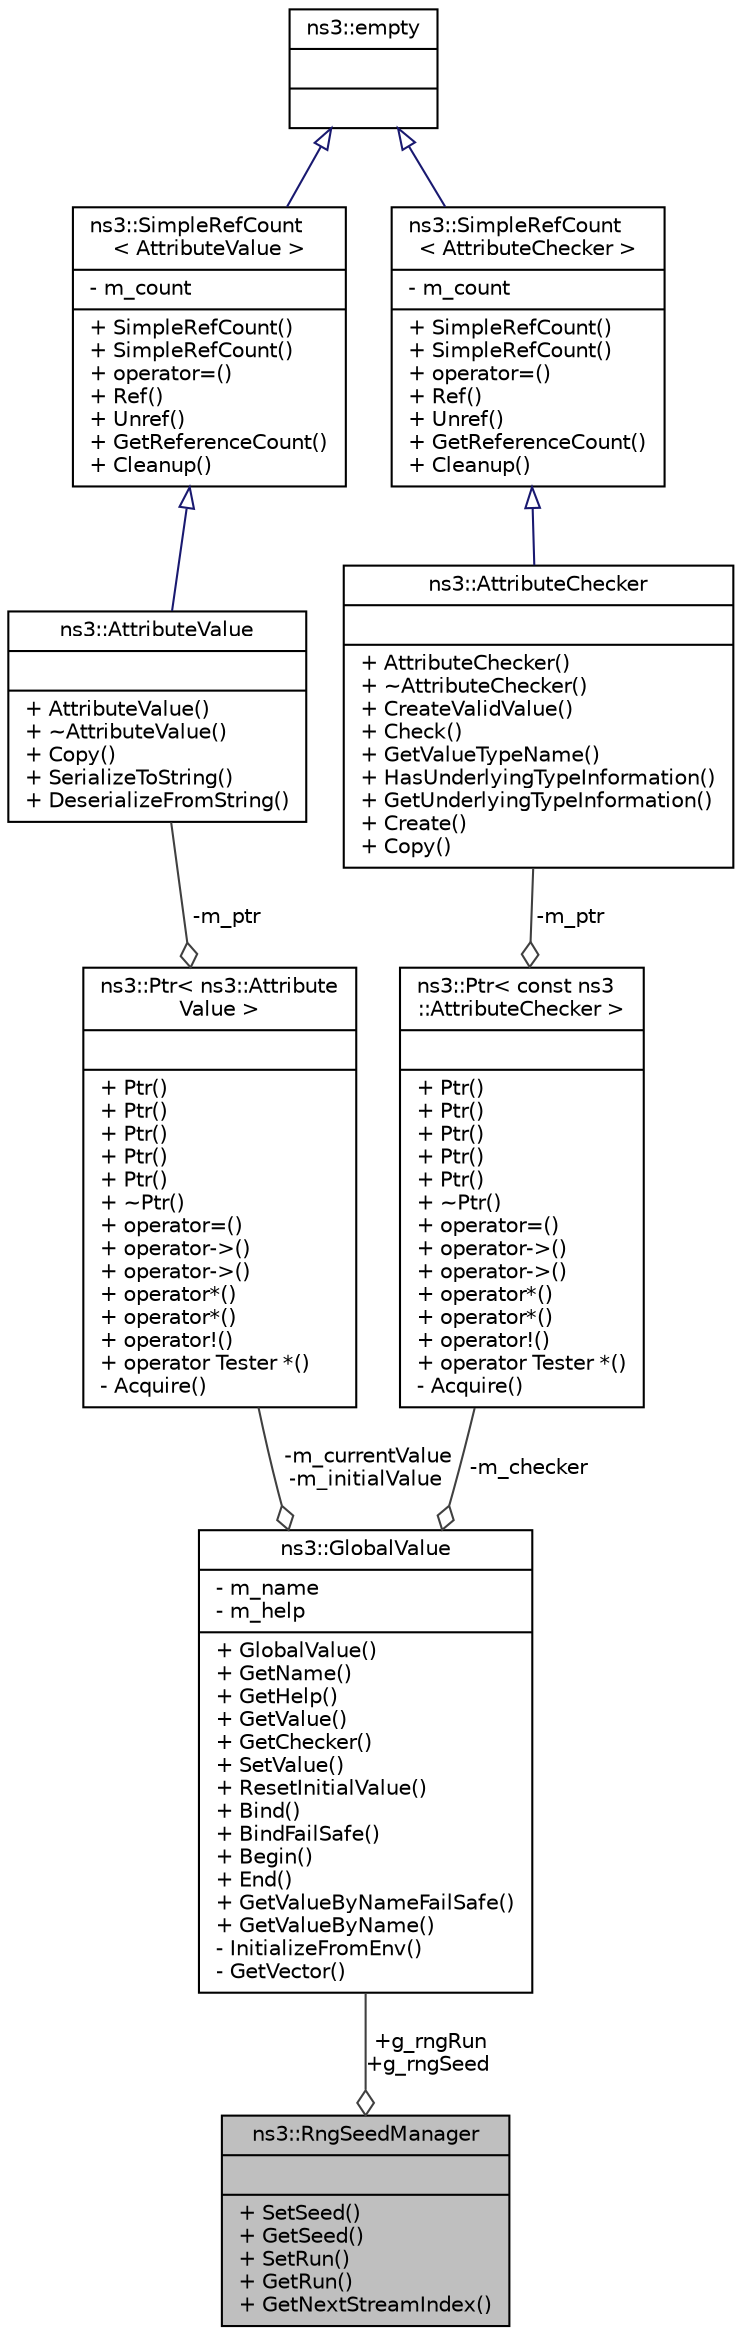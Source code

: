 digraph "ns3::RngSeedManager"
{
  edge [fontname="Helvetica",fontsize="10",labelfontname="Helvetica",labelfontsize="10"];
  node [fontname="Helvetica",fontsize="10",shape=record];
  Node1 [label="{ns3::RngSeedManager\n||+ SetSeed()\l+ GetSeed()\l+ SetRun()\l+ GetRun()\l+ GetNextStreamIndex()\l}",height=0.2,width=0.4,color="black", fillcolor="grey75", style="filled", fontcolor="black"];
  Node2 -> Node1 [color="grey25",fontsize="10",style="solid",label=" +g_rngRun\n+g_rngSeed" ,arrowhead="odiamond"];
  Node2 [label="{ns3::GlobalValue\n|- m_name\l- m_help\l|+ GlobalValue()\l+ GetName()\l+ GetHelp()\l+ GetValue()\l+ GetChecker()\l+ SetValue()\l+ ResetInitialValue()\l+ Bind()\l+ BindFailSafe()\l+ Begin()\l+ End()\l+ GetValueByNameFailSafe()\l+ GetValueByName()\l- InitializeFromEnv()\l- GetVector()\l}",height=0.2,width=0.4,color="black", fillcolor="white", style="filled",URL="$dc/d02/classns3_1_1GlobalValue.html",tooltip="Hold a so-called &#39;global value&#39;. "];
  Node3 -> Node2 [color="grey25",fontsize="10",style="solid",label=" -m_currentValue\n-m_initialValue" ,arrowhead="odiamond"];
  Node3 [label="{ns3::Ptr\< ns3::Attribute\lValue \>\n||+ Ptr()\l+ Ptr()\l+ Ptr()\l+ Ptr()\l+ Ptr()\l+ ~Ptr()\l+ operator=()\l+ operator-\>()\l+ operator-\>()\l+ operator*()\l+ operator*()\l+ operator!()\l+ operator Tester *()\l- Acquire()\l}",height=0.2,width=0.4,color="black", fillcolor="white", style="filled",URL="$dc/d90/classns3_1_1Ptr.html"];
  Node4 -> Node3 [color="grey25",fontsize="10",style="solid",label=" -m_ptr" ,arrowhead="odiamond"];
  Node4 [label="{ns3::AttributeValue\n||+ AttributeValue()\l+ ~AttributeValue()\l+ Copy()\l+ SerializeToString()\l+ DeserializeFromString()\l}",height=0.2,width=0.4,color="black", fillcolor="white", style="filled",URL="$d4/d83/classns3_1_1AttributeValue.html",tooltip="Hold a value for an Attribute. "];
  Node5 -> Node4 [dir="back",color="midnightblue",fontsize="10",style="solid",arrowtail="onormal"];
  Node5 [label="{ns3::SimpleRefCount\l\< AttributeValue \>\n|- m_count\l|+ SimpleRefCount()\l+ SimpleRefCount()\l+ operator=()\l+ Ref()\l+ Unref()\l+ GetReferenceCount()\l+ Cleanup()\l}",height=0.2,width=0.4,color="black", fillcolor="white", style="filled",URL="$da/da1/classns3_1_1SimpleRefCount.html"];
  Node6 -> Node5 [dir="back",color="midnightblue",fontsize="10",style="solid",arrowtail="onormal"];
  Node6 [label="{ns3::empty\n||}",height=0.2,width=0.4,color="black", fillcolor="white", style="filled",URL="$d9/d6a/classns3_1_1empty.html",tooltip="make Callback use a separate empty type "];
  Node7 -> Node2 [color="grey25",fontsize="10",style="solid",label=" -m_checker" ,arrowhead="odiamond"];
  Node7 [label="{ns3::Ptr\< const ns3\l::AttributeChecker \>\n||+ Ptr()\l+ Ptr()\l+ Ptr()\l+ Ptr()\l+ Ptr()\l+ ~Ptr()\l+ operator=()\l+ operator-\>()\l+ operator-\>()\l+ operator*()\l+ operator*()\l+ operator!()\l+ operator Tester *()\l- Acquire()\l}",height=0.2,width=0.4,color="black", fillcolor="white", style="filled",URL="$dc/d90/classns3_1_1Ptr.html"];
  Node8 -> Node7 [color="grey25",fontsize="10",style="solid",label=" -m_ptr" ,arrowhead="odiamond"];
  Node8 [label="{ns3::AttributeChecker\n||+ AttributeChecker()\l+ ~AttributeChecker()\l+ CreateValidValue()\l+ Check()\l+ GetValueTypeName()\l+ HasUnderlyingTypeInformation()\l+ GetUnderlyingTypeInformation()\l+ Create()\l+ Copy()\l}",height=0.2,width=0.4,color="black", fillcolor="white", style="filled",URL="$de/d95/classns3_1_1AttributeChecker.html",tooltip="Represent the type of an attribute. "];
  Node9 -> Node8 [dir="back",color="midnightblue",fontsize="10",style="solid",arrowtail="onormal"];
  Node9 [label="{ns3::SimpleRefCount\l\< AttributeChecker \>\n|- m_count\l|+ SimpleRefCount()\l+ SimpleRefCount()\l+ operator=()\l+ Ref()\l+ Unref()\l+ GetReferenceCount()\l+ Cleanup()\l}",height=0.2,width=0.4,color="black", fillcolor="white", style="filled",URL="$da/da1/classns3_1_1SimpleRefCount.html"];
  Node6 -> Node9 [dir="back",color="midnightblue",fontsize="10",style="solid",arrowtail="onormal"];
}
